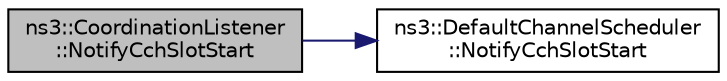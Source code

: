 digraph "ns3::CoordinationListener::NotifyCchSlotStart"
{
  edge [fontname="Helvetica",fontsize="10",labelfontname="Helvetica",labelfontsize="10"];
  node [fontname="Helvetica",fontsize="10",shape=record];
  rankdir="LR";
  Node1 [label="ns3::CoordinationListener\l::NotifyCchSlotStart",height=0.2,width=0.4,color="black", fillcolor="grey75", style="filled", fontcolor="black"];
  Node1 -> Node2 [color="midnightblue",fontsize="10",style="solid"];
  Node2 [label="ns3::DefaultChannelScheduler\l::NotifyCchSlotStart",height=0.2,width=0.4,color="black", fillcolor="white", style="filled",URL="$dd/dbb/classns3_1_1DefaultChannelScheduler.html#a602f8a64f1de3847cdf562b01527f905"];
}

